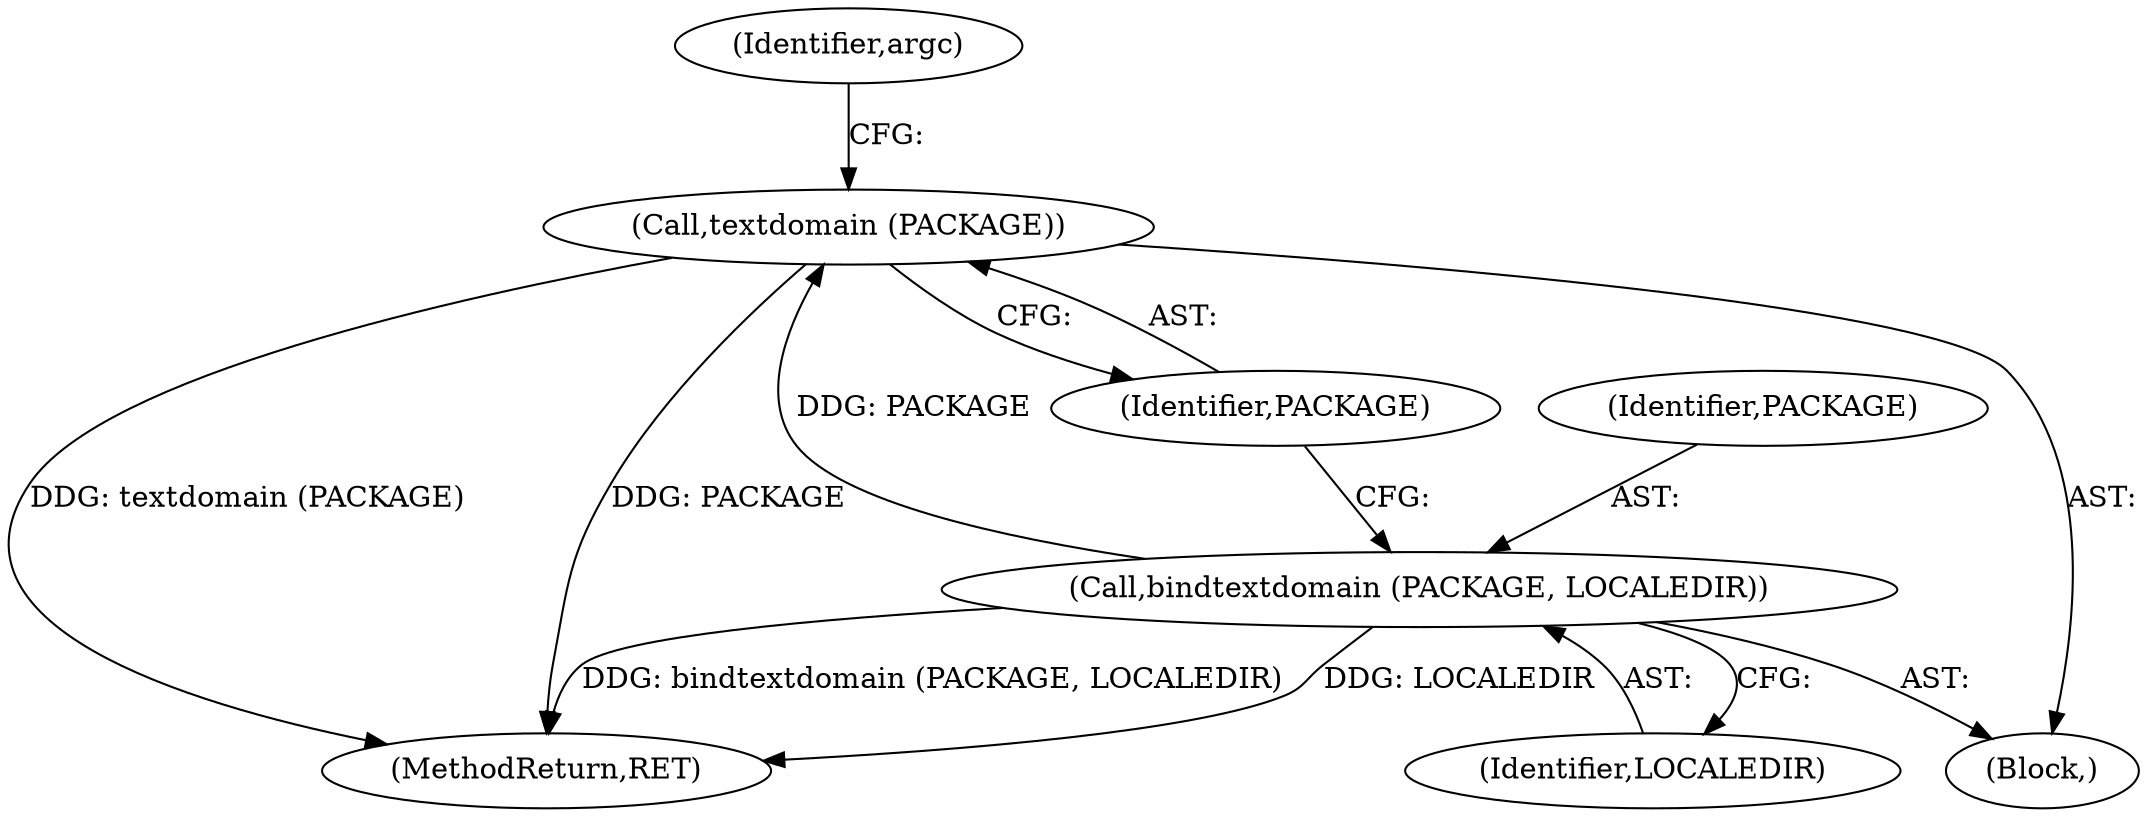 digraph "0_savannah_5e3cb9c7b5bf0ce665b9d68f5ddf095af5c9ba60@API" {
"1000132" [label="(Call,textdomain (PACKAGE))"];
"1000129" [label="(Call,bindtextdomain (PACKAGE, LOCALEDIR))"];
"1001339" [label="(MethodReturn,RET)"];
"1000137" [label="(Identifier,argc)"];
"1000130" [label="(Identifier,PACKAGE)"];
"1000131" [label="(Identifier,LOCALEDIR)"];
"1000132" [label="(Call,textdomain (PACKAGE))"];
"1000129" [label="(Call,bindtextdomain (PACKAGE, LOCALEDIR))"];
"1000133" [label="(Identifier,PACKAGE)"];
"1000104" [label="(Block,)"];
"1000132" -> "1000104"  [label="AST: "];
"1000132" -> "1000133"  [label="CFG: "];
"1000133" -> "1000132"  [label="AST: "];
"1000137" -> "1000132"  [label="CFG: "];
"1000132" -> "1001339"  [label="DDG: textdomain (PACKAGE)"];
"1000132" -> "1001339"  [label="DDG: PACKAGE"];
"1000129" -> "1000132"  [label="DDG: PACKAGE"];
"1000129" -> "1000104"  [label="AST: "];
"1000129" -> "1000131"  [label="CFG: "];
"1000130" -> "1000129"  [label="AST: "];
"1000131" -> "1000129"  [label="AST: "];
"1000133" -> "1000129"  [label="CFG: "];
"1000129" -> "1001339"  [label="DDG: bindtextdomain (PACKAGE, LOCALEDIR)"];
"1000129" -> "1001339"  [label="DDG: LOCALEDIR"];
}
